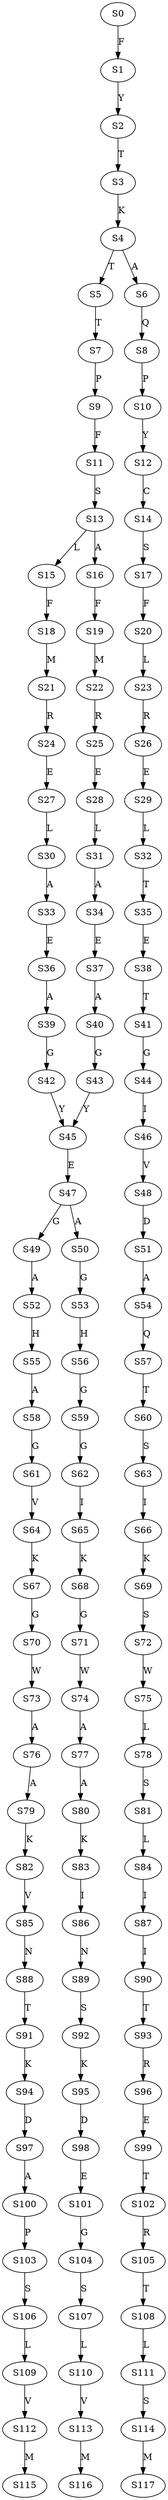 strict digraph  {
	S0 -> S1 [ label = F ];
	S1 -> S2 [ label = Y ];
	S2 -> S3 [ label = T ];
	S3 -> S4 [ label = K ];
	S4 -> S5 [ label = T ];
	S4 -> S6 [ label = A ];
	S5 -> S7 [ label = T ];
	S6 -> S8 [ label = Q ];
	S7 -> S9 [ label = P ];
	S8 -> S10 [ label = P ];
	S9 -> S11 [ label = F ];
	S10 -> S12 [ label = Y ];
	S11 -> S13 [ label = S ];
	S12 -> S14 [ label = C ];
	S13 -> S15 [ label = L ];
	S13 -> S16 [ label = A ];
	S14 -> S17 [ label = S ];
	S15 -> S18 [ label = F ];
	S16 -> S19 [ label = F ];
	S17 -> S20 [ label = F ];
	S18 -> S21 [ label = M ];
	S19 -> S22 [ label = M ];
	S20 -> S23 [ label = L ];
	S21 -> S24 [ label = R ];
	S22 -> S25 [ label = R ];
	S23 -> S26 [ label = R ];
	S24 -> S27 [ label = E ];
	S25 -> S28 [ label = E ];
	S26 -> S29 [ label = E ];
	S27 -> S30 [ label = L ];
	S28 -> S31 [ label = L ];
	S29 -> S32 [ label = L ];
	S30 -> S33 [ label = A ];
	S31 -> S34 [ label = A ];
	S32 -> S35 [ label = T ];
	S33 -> S36 [ label = E ];
	S34 -> S37 [ label = E ];
	S35 -> S38 [ label = E ];
	S36 -> S39 [ label = A ];
	S37 -> S40 [ label = A ];
	S38 -> S41 [ label = T ];
	S39 -> S42 [ label = G ];
	S40 -> S43 [ label = G ];
	S41 -> S44 [ label = G ];
	S42 -> S45 [ label = Y ];
	S43 -> S45 [ label = Y ];
	S44 -> S46 [ label = I ];
	S45 -> S47 [ label = E ];
	S46 -> S48 [ label = V ];
	S47 -> S49 [ label = G ];
	S47 -> S50 [ label = A ];
	S48 -> S51 [ label = D ];
	S49 -> S52 [ label = A ];
	S50 -> S53 [ label = G ];
	S51 -> S54 [ label = A ];
	S52 -> S55 [ label = H ];
	S53 -> S56 [ label = H ];
	S54 -> S57 [ label = Q ];
	S55 -> S58 [ label = A ];
	S56 -> S59 [ label = G ];
	S57 -> S60 [ label = T ];
	S58 -> S61 [ label = G ];
	S59 -> S62 [ label = G ];
	S60 -> S63 [ label = S ];
	S61 -> S64 [ label = V ];
	S62 -> S65 [ label = I ];
	S63 -> S66 [ label = I ];
	S64 -> S67 [ label = K ];
	S65 -> S68 [ label = K ];
	S66 -> S69 [ label = K ];
	S67 -> S70 [ label = G ];
	S68 -> S71 [ label = G ];
	S69 -> S72 [ label = S ];
	S70 -> S73 [ label = W ];
	S71 -> S74 [ label = W ];
	S72 -> S75 [ label = W ];
	S73 -> S76 [ label = A ];
	S74 -> S77 [ label = A ];
	S75 -> S78 [ label = L ];
	S76 -> S79 [ label = A ];
	S77 -> S80 [ label = A ];
	S78 -> S81 [ label = S ];
	S79 -> S82 [ label = K ];
	S80 -> S83 [ label = K ];
	S81 -> S84 [ label = L ];
	S82 -> S85 [ label = V ];
	S83 -> S86 [ label = I ];
	S84 -> S87 [ label = I ];
	S85 -> S88 [ label = N ];
	S86 -> S89 [ label = N ];
	S87 -> S90 [ label = I ];
	S88 -> S91 [ label = T ];
	S89 -> S92 [ label = S ];
	S90 -> S93 [ label = T ];
	S91 -> S94 [ label = K ];
	S92 -> S95 [ label = K ];
	S93 -> S96 [ label = R ];
	S94 -> S97 [ label = D ];
	S95 -> S98 [ label = D ];
	S96 -> S99 [ label = E ];
	S97 -> S100 [ label = A ];
	S98 -> S101 [ label = E ];
	S99 -> S102 [ label = T ];
	S100 -> S103 [ label = P ];
	S101 -> S104 [ label = G ];
	S102 -> S105 [ label = R ];
	S103 -> S106 [ label = S ];
	S104 -> S107 [ label = S ];
	S105 -> S108 [ label = T ];
	S106 -> S109 [ label = L ];
	S107 -> S110 [ label = L ];
	S108 -> S111 [ label = L ];
	S109 -> S112 [ label = V ];
	S110 -> S113 [ label = V ];
	S111 -> S114 [ label = S ];
	S112 -> S115 [ label = M ];
	S113 -> S116 [ label = M ];
	S114 -> S117 [ label = M ];
}
